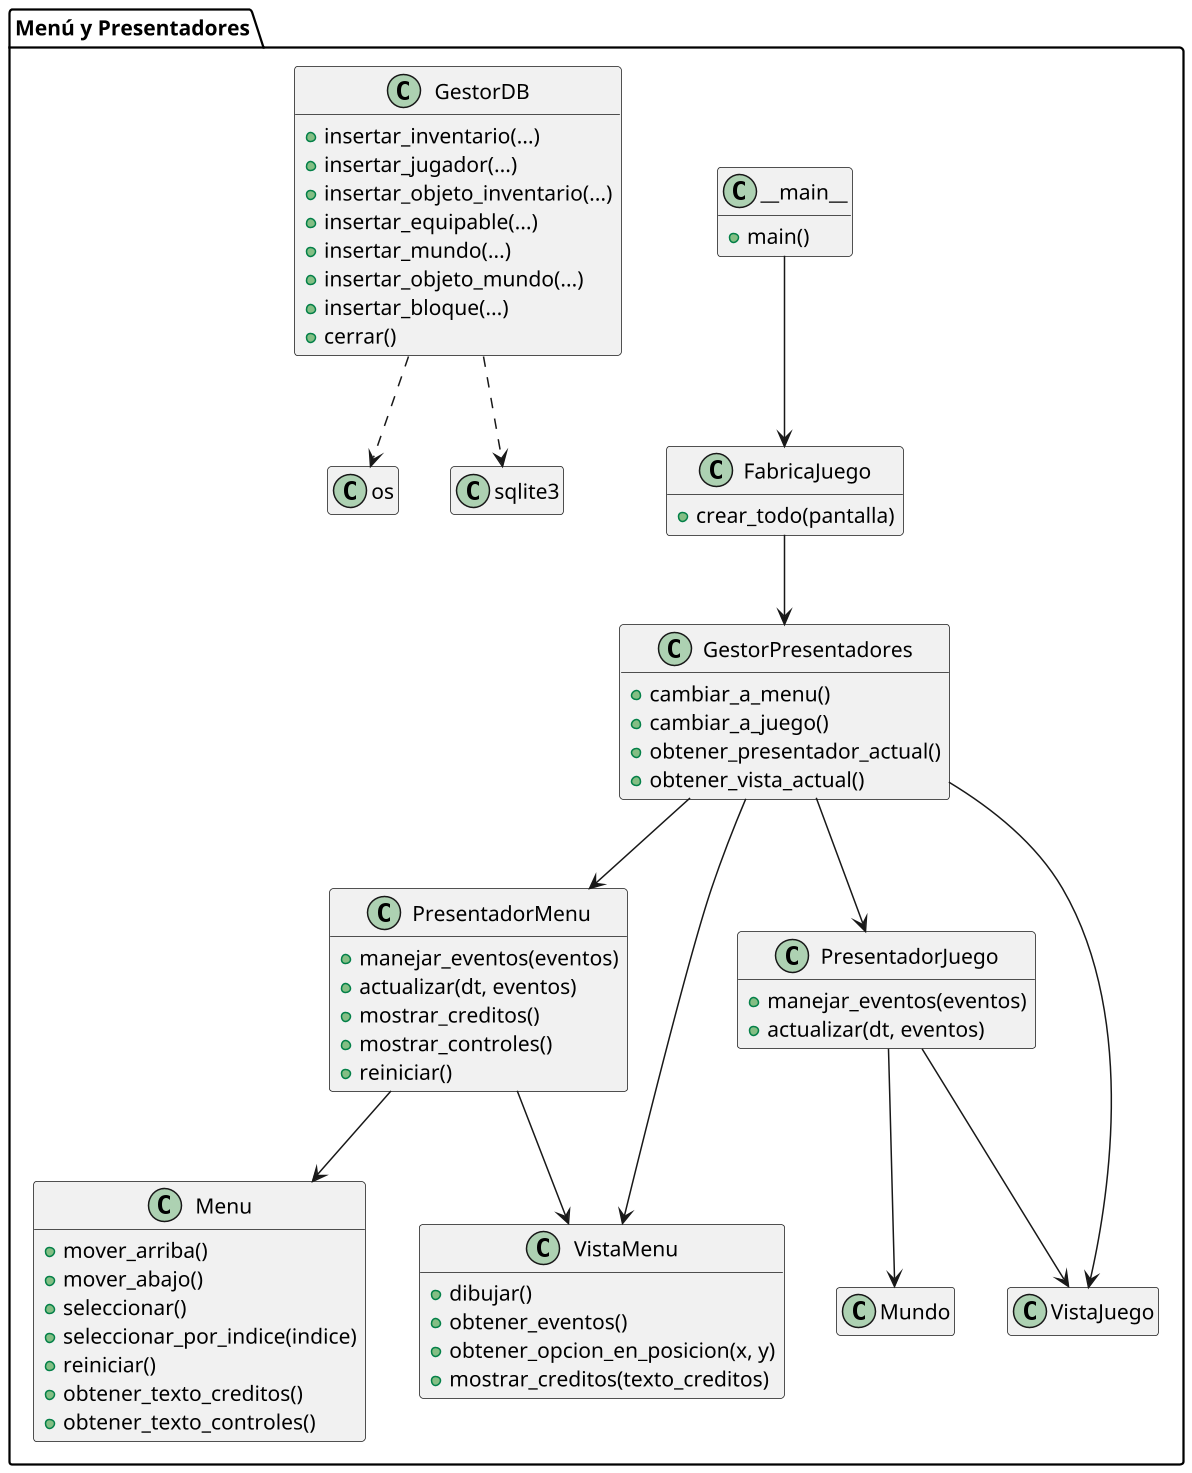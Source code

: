 @startuml SatisPlanning_Menu
scale 1.5

package "Menú y Presentadores" {
    class __main__ {
        + main()
    }

    class FabricaJuego {
        + crear_todo(pantalla)
    }

    class GestorPresentadores {
        + cambiar_a_menu()
        + cambiar_a_juego()
        + obtener_presentador_actual()
        + obtener_vista_actual()
    }

    class PresentadorMenu {
        + manejar_eventos(eventos)
        + actualizar(dt, eventos)
        + mostrar_creditos()
        + mostrar_controles()
        + reiniciar()
    }

    class VistaMenu {
        + dibujar()
        + obtener_eventos()
        + obtener_opcion_en_posicion(x, y)
        + mostrar_creditos(texto_creditos)
    }

    class Menu {
        + mover_arriba()
        + mover_abajo()
        + seleccionar()
        + seleccionar_por_indice(indice)
        + reiniciar()
        + obtener_texto_creditos()
        + obtener_texto_controles()
    }

    class PresentadorJuego {
        + manejar_eventos(eventos)
        + actualizar(dt, eventos)
    }

    class GestorDB {
        + insertar_inventario(...)
        + insertar_jugador(...)
        + insertar_objeto_inventario(...)
        + insertar_equipable(...)
        + insertar_mundo(...)
        + insertar_objeto_mundo(...)
        + insertar_bloque(...)
        + cerrar()
    }

    __main__ --> FabricaJuego
    FabricaJuego --> GestorPresentadores
    GestorPresentadores --> PresentadorMenu
    GestorPresentadores --> VistaMenu
    GestorPresentadores --> PresentadorJuego
    GestorPresentadores --> VistaJuego
    PresentadorMenu --> Menu
    PresentadorMenu --> VistaMenu
    PresentadorJuego --> VistaJuego
    PresentadorJuego --> Mundo
    GestorDB ..> sqlite3
    GestorDB ..> os
}

hide empty members
@enduml
